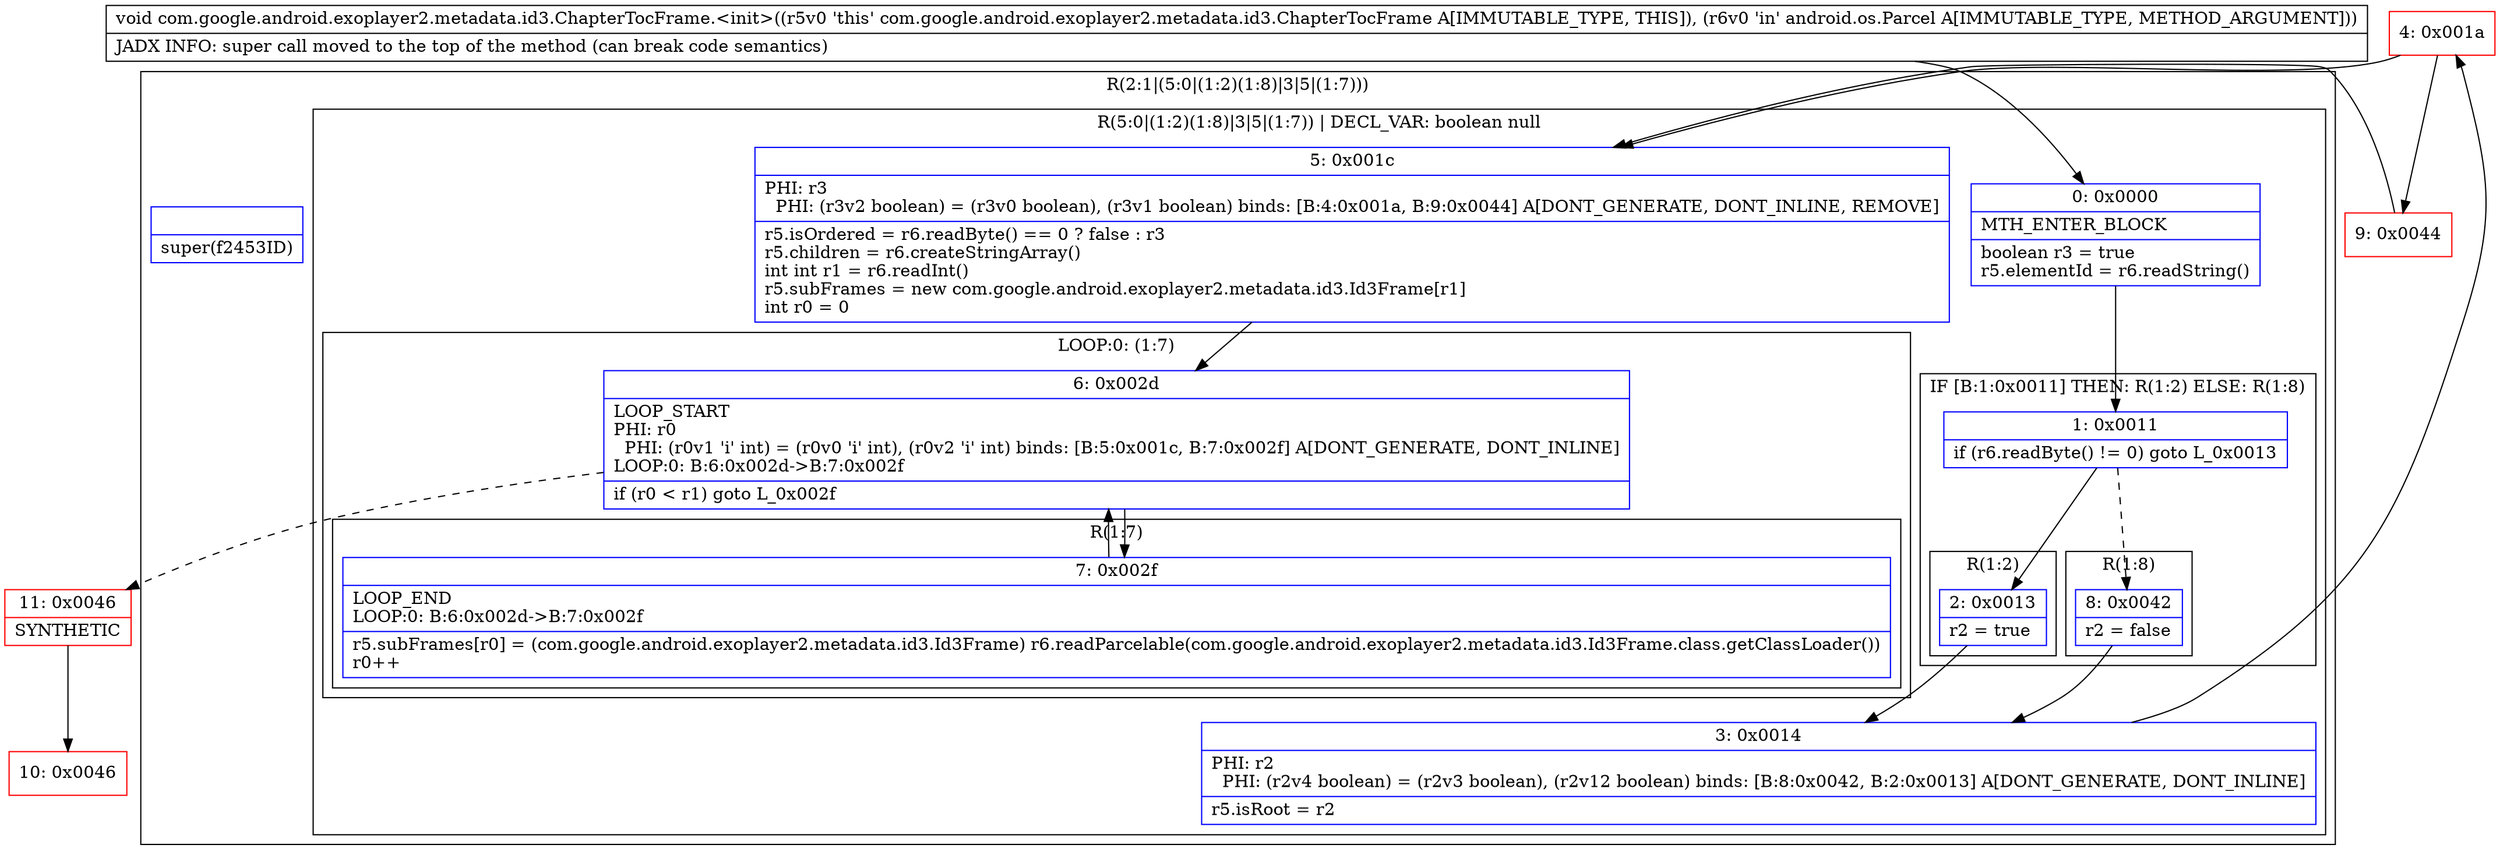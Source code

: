 digraph "CFG forcom.google.android.exoplayer2.metadata.id3.ChapterTocFrame.\<init\>(Landroid\/os\/Parcel;)V" {
subgraph cluster_Region_917906783 {
label = "R(2:1|(5:0|(1:2)(1:8)|3|5|(1:7)))";
node [shape=record,color=blue];
Node_InsnContainer_1803279477 [shape=record,label="{|super(f2453ID)\l}"];
subgraph cluster_Region_794960132 {
label = "R(5:0|(1:2)(1:8)|3|5|(1:7)) | DECL_VAR: boolean null\l";
node [shape=record,color=blue];
Node_0 [shape=record,label="{0\:\ 0x0000|MTH_ENTER_BLOCK\l|boolean r3 = true\lr5.elementId = r6.readString()\l}"];
subgraph cluster_IfRegion_149241995 {
label = "IF [B:1:0x0011] THEN: R(1:2) ELSE: R(1:8)";
node [shape=record,color=blue];
Node_1 [shape=record,label="{1\:\ 0x0011|if (r6.readByte() != 0) goto L_0x0013\l}"];
subgraph cluster_Region_1750153947 {
label = "R(1:2)";
node [shape=record,color=blue];
Node_2 [shape=record,label="{2\:\ 0x0013|r2 = true\l}"];
}
subgraph cluster_Region_428255211 {
label = "R(1:8)";
node [shape=record,color=blue];
Node_8 [shape=record,label="{8\:\ 0x0042|r2 = false\l}"];
}
}
Node_3 [shape=record,label="{3\:\ 0x0014|PHI: r2 \l  PHI: (r2v4 boolean) = (r2v3 boolean), (r2v12 boolean) binds: [B:8:0x0042, B:2:0x0013] A[DONT_GENERATE, DONT_INLINE]\l|r5.isRoot = r2\l}"];
Node_5 [shape=record,label="{5\:\ 0x001c|PHI: r3 \l  PHI: (r3v2 boolean) = (r3v0 boolean), (r3v1 boolean) binds: [B:4:0x001a, B:9:0x0044] A[DONT_GENERATE, DONT_INLINE, REMOVE]\l|r5.isOrdered = r6.readByte() == 0 ? false : r3\lr5.children = r6.createStringArray()\lint int r1 = r6.readInt()\lr5.subFrames = new com.google.android.exoplayer2.metadata.id3.Id3Frame[r1]\lint r0 = 0\l}"];
subgraph cluster_LoopRegion_1393848282 {
label = "LOOP:0: (1:7)";
node [shape=record,color=blue];
Node_6 [shape=record,label="{6\:\ 0x002d|LOOP_START\lPHI: r0 \l  PHI: (r0v1 'i' int) = (r0v0 'i' int), (r0v2 'i' int) binds: [B:5:0x001c, B:7:0x002f] A[DONT_GENERATE, DONT_INLINE]\lLOOP:0: B:6:0x002d\-\>B:7:0x002f\l|if (r0 \< r1) goto L_0x002f\l}"];
subgraph cluster_Region_1841303229 {
label = "R(1:7)";
node [shape=record,color=blue];
Node_7 [shape=record,label="{7\:\ 0x002f|LOOP_END\lLOOP:0: B:6:0x002d\-\>B:7:0x002f\l|r5.subFrames[r0] = (com.google.android.exoplayer2.metadata.id3.Id3Frame) r6.readParcelable(com.google.android.exoplayer2.metadata.id3.Id3Frame.class.getClassLoader())\lr0++\l}"];
}
}
}
}
Node_4 [shape=record,color=red,label="{4\:\ 0x001a}"];
Node_9 [shape=record,color=red,label="{9\:\ 0x0044}"];
Node_10 [shape=record,color=red,label="{10\:\ 0x0046}"];
Node_11 [shape=record,color=red,label="{11\:\ 0x0046|SYNTHETIC\l}"];
MethodNode[shape=record,label="{void com.google.android.exoplayer2.metadata.id3.ChapterTocFrame.\<init\>((r5v0 'this' com.google.android.exoplayer2.metadata.id3.ChapterTocFrame A[IMMUTABLE_TYPE, THIS]), (r6v0 'in' android.os.Parcel A[IMMUTABLE_TYPE, METHOD_ARGUMENT]))  | JADX INFO: super call moved to the top of the method (can break code semantics)\l}"];
MethodNode -> Node_0;
Node_0 -> Node_1;
Node_1 -> Node_2;
Node_1 -> Node_8[style=dashed];
Node_2 -> Node_3;
Node_8 -> Node_3;
Node_3 -> Node_4;
Node_5 -> Node_6;
Node_6 -> Node_7;
Node_6 -> Node_11[style=dashed];
Node_7 -> Node_6;
Node_4 -> Node_5;
Node_4 -> Node_9;
Node_9 -> Node_5;
Node_11 -> Node_10;
}

